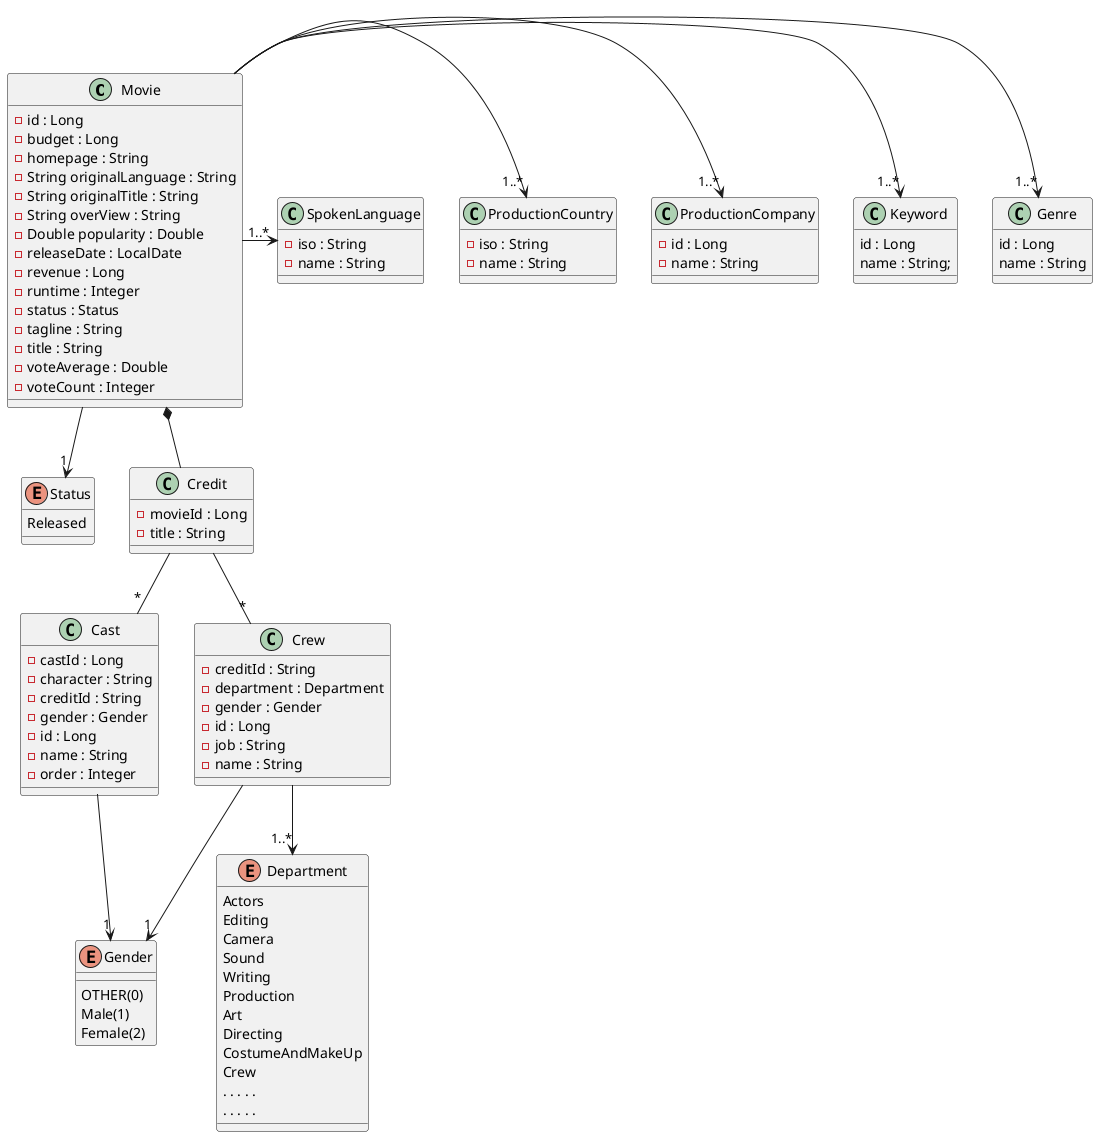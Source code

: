 @startuml

skinparam minClassWidth 50

class Movie {
    - id : Long
    - budget : Long
    - homepage : String
    - String originalLanguage : String
    - String originalTitle : String
    - String overView : String
    - Double popularity : Double
    - releaseDate : LocalDate
    - revenue : Long
    - runtime : Integer
    - status : Status
    - tagline : String
    - title : String
    - voteAverage : Double
    - voteCount : Integer
}

class Genre {
    id : Long
    name : String
}

class Keyword {
    id : Long
    name : String;
}

enum Gender {
    OTHER(0)
    Male(1)
    Female(2)
}

class ProductionCompany {
    - id : Long
    - name : String
}

class ProductionCountry {
    - iso : String
    - name : String
}

class SpokenLanguage {
    - iso : String
    - name : String
}

enum Status {
    Released
}

class Credit {
    - movieId : Long
    - title : String
}

class Cast {
    - castId : Long
    - character : String
    - creditId : String
    - gender : Gender
    - id : Long
    - name : String
    - order : Integer
}

class Crew {
    - creditId : String
    - department : Department
    - gender : Gender
    - id : Long
    - job : String
    - name : String
}

enum Department {
    Actors
    Editing
    Camera
    Sound
    Writing
    Production
    Art
    Directing
    CostumeAndMakeUp
    Crew
    . . . . .
    . . . . .
}

Movie -> "1..*" Genre
Movie -> "1..*" Keyword
Movie -> "1..*" ProductionCompany
Movie -> "1..*" ProductionCountry
Movie -> "1..*" SpokenLanguage
Movie *-- Credit
Movie --> "1" Status
Credit -- "*" Crew
Credit -- "*" Cast
Crew --> "1..*" Department
Crew --> "1" Gender
Cast --> "1" Gender

@enduml